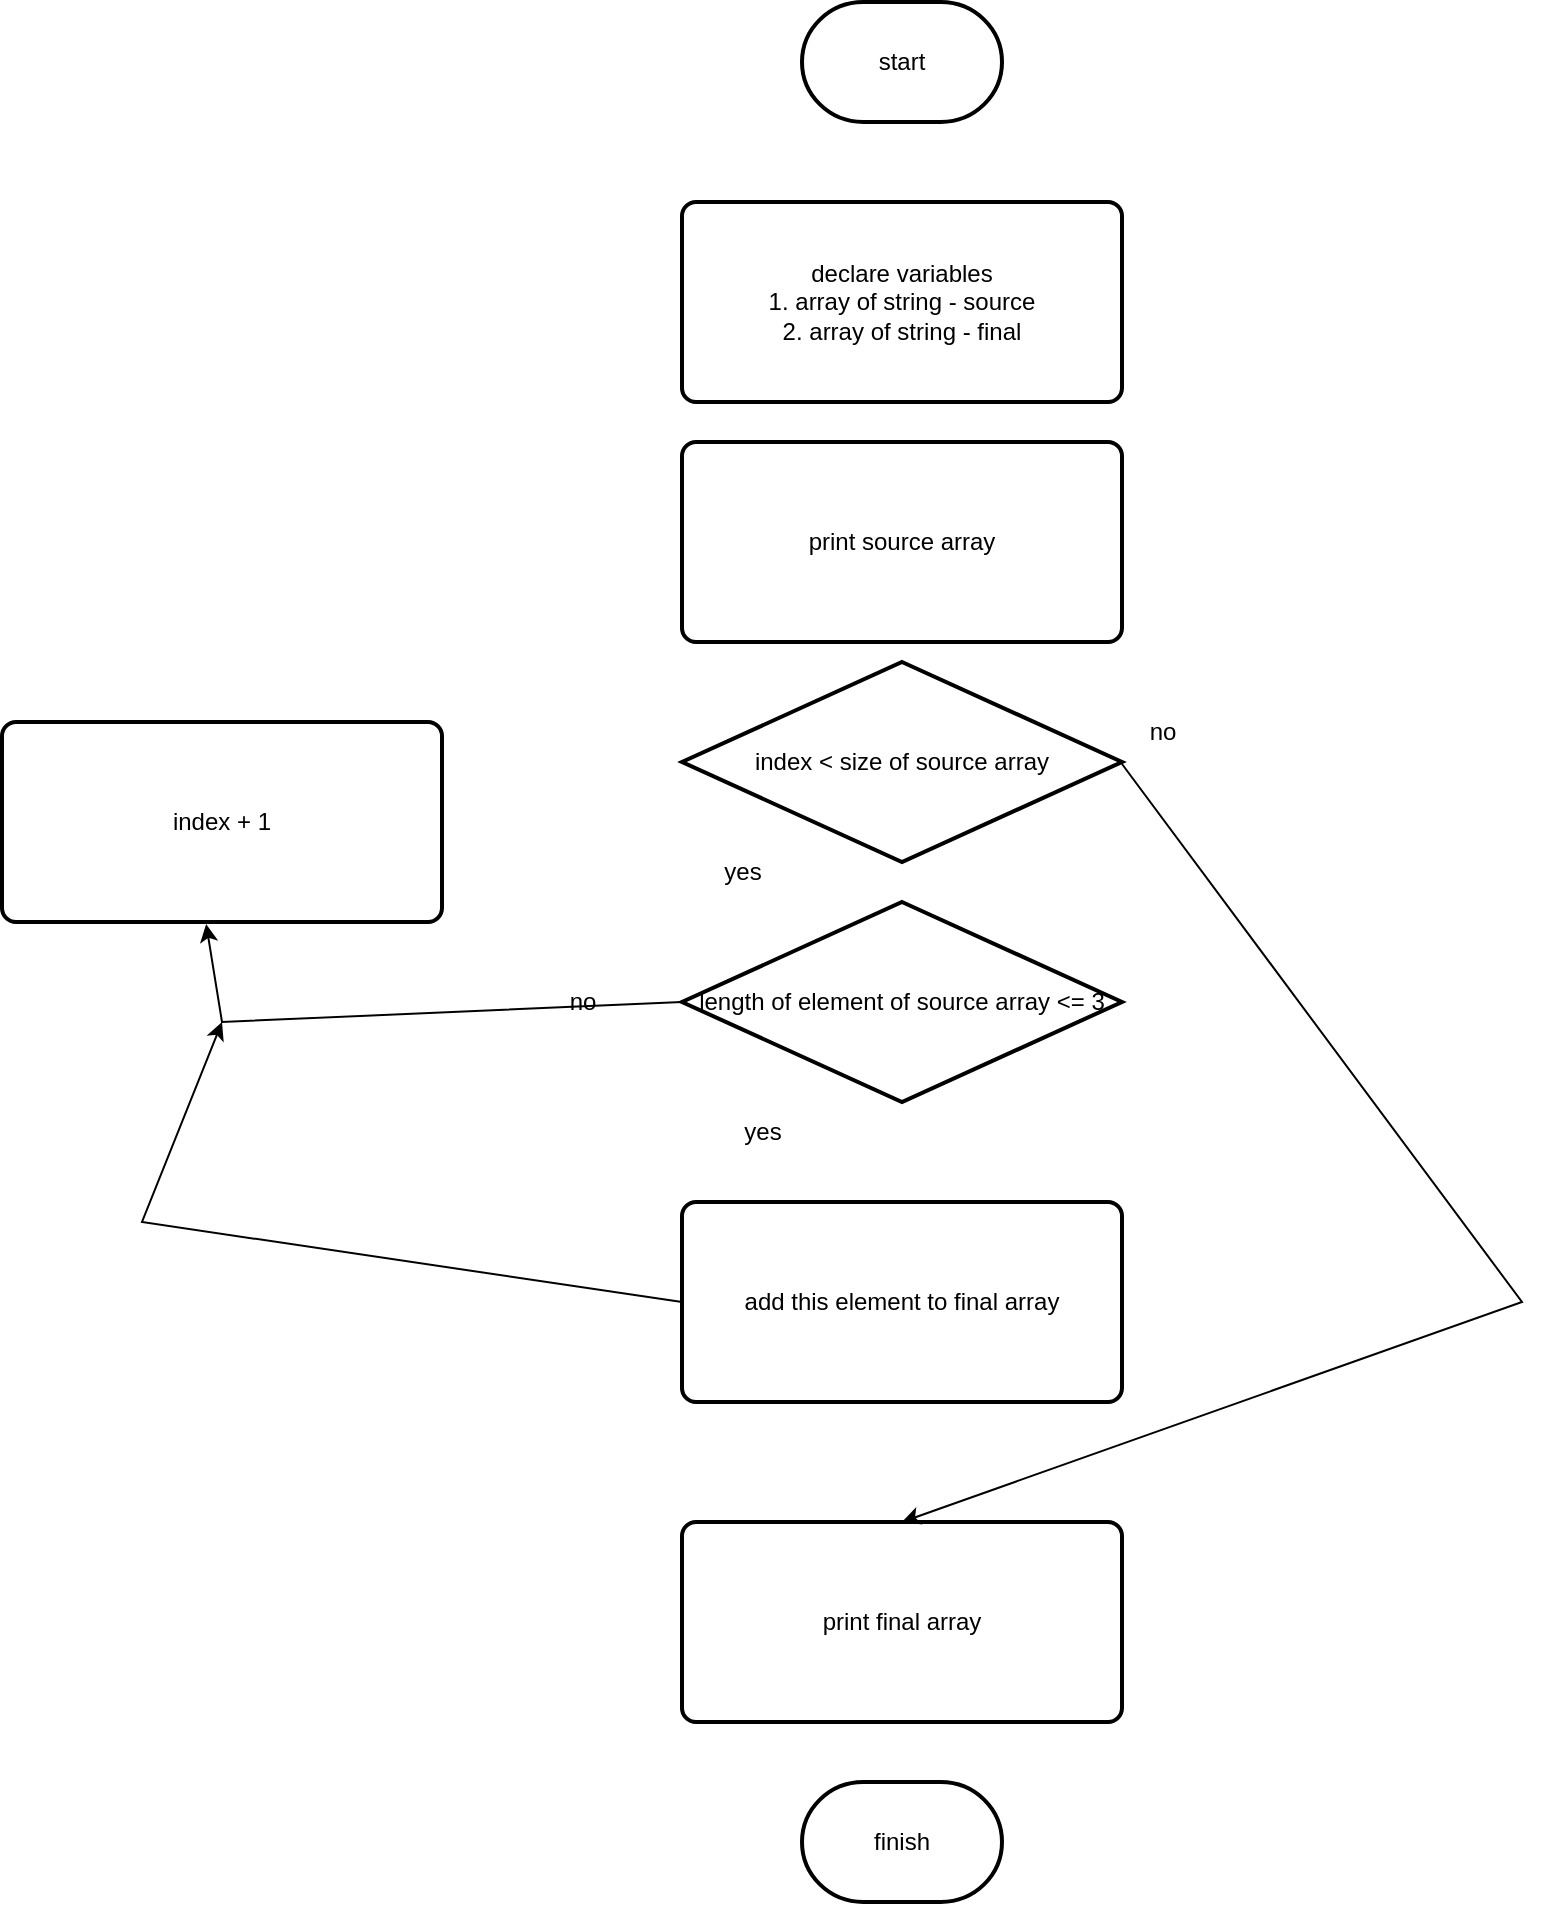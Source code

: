 <mxfile version="20.3.0" type="device"><diagram id="7E80cATUoo6KEwyE4FEr" name="Страница 1"><mxGraphModel dx="2489" dy="865" grid="1" gridSize="10" guides="1" tooltips="1" connect="1" arrows="1" fold="1" page="1" pageScale="1" pageWidth="827" pageHeight="1169" math="0" shadow="0"><root><mxCell id="0"/><mxCell id="1" parent="0"/><mxCell id="CER82rgFSw_T-x-dNV63-2" value="start" style="strokeWidth=2;html=1;shape=mxgraph.flowchart.terminator;whiteSpace=wrap;" vertex="1" parent="1"><mxGeometry x="280" y="130" width="100" height="60" as="geometry"/></mxCell><mxCell id="CER82rgFSw_T-x-dNV63-3" value="finish" style="strokeWidth=2;html=1;shape=mxgraph.flowchart.terminator;whiteSpace=wrap;" vertex="1" parent="1"><mxGeometry x="280" y="1020" width="100" height="60" as="geometry"/></mxCell><mxCell id="CER82rgFSw_T-x-dNV63-4" value="declare variables&lt;br&gt;1. array of string - source&lt;br&gt;2. array of string - final" style="rounded=1;whiteSpace=wrap;html=1;absoluteArcSize=1;arcSize=14;strokeWidth=2;" vertex="1" parent="1"><mxGeometry x="220" y="230" width="220" height="100" as="geometry"/></mxCell><mxCell id="CER82rgFSw_T-x-dNV63-5" value="index &amp;lt; size of source array" style="strokeWidth=2;html=1;shape=mxgraph.flowchart.decision;whiteSpace=wrap;" vertex="1" parent="1"><mxGeometry x="220" y="460" width="220" height="100" as="geometry"/></mxCell><mxCell id="CER82rgFSw_T-x-dNV63-6" value="length of element of source array &amp;lt;= 3" style="strokeWidth=2;html=1;shape=mxgraph.flowchart.decision;whiteSpace=wrap;" vertex="1" parent="1"><mxGeometry x="220" y="580" width="220" height="100" as="geometry"/></mxCell><mxCell id="CER82rgFSw_T-x-dNV63-7" value="yes" style="text;html=1;align=center;verticalAlign=middle;resizable=0;points=[];autosize=1;strokeColor=none;fillColor=none;" vertex="1" parent="1"><mxGeometry x="230" y="550" width="40" height="30" as="geometry"/></mxCell><mxCell id="CER82rgFSw_T-x-dNV63-8" value="no" style="text;html=1;align=center;verticalAlign=middle;resizable=0;points=[];autosize=1;strokeColor=none;fillColor=none;" vertex="1" parent="1"><mxGeometry x="440" y="480" width="40" height="30" as="geometry"/></mxCell><mxCell id="CER82rgFSw_T-x-dNV63-10" value="print source array" style="rounded=1;whiteSpace=wrap;html=1;absoluteArcSize=1;arcSize=14;strokeWidth=2;" vertex="1" parent="1"><mxGeometry x="220" y="350" width="220" height="100" as="geometry"/></mxCell><mxCell id="CER82rgFSw_T-x-dNV63-11" value="yes" style="text;html=1;align=center;verticalAlign=middle;resizable=0;points=[];autosize=1;strokeColor=none;fillColor=none;" vertex="1" parent="1"><mxGeometry x="240" y="680" width="40" height="30" as="geometry"/></mxCell><mxCell id="CER82rgFSw_T-x-dNV63-12" value="no" style="text;html=1;align=center;verticalAlign=middle;resizable=0;points=[];autosize=1;strokeColor=none;fillColor=none;" vertex="1" parent="1"><mxGeometry x="150" y="615" width="40" height="30" as="geometry"/></mxCell><mxCell id="CER82rgFSw_T-x-dNV63-13" value="index + 1" style="rounded=1;whiteSpace=wrap;html=1;absoluteArcSize=1;arcSize=14;strokeWidth=2;" vertex="1" parent="1"><mxGeometry x="-120" y="490" width="220" height="100" as="geometry"/></mxCell><mxCell id="CER82rgFSw_T-x-dNV63-14" value="add this element to final array" style="rounded=1;whiteSpace=wrap;html=1;absoluteArcSize=1;arcSize=14;strokeWidth=2;" vertex="1" parent="1"><mxGeometry x="220" y="730" width="220" height="100" as="geometry"/></mxCell><mxCell id="CER82rgFSw_T-x-dNV63-15" value="print final array" style="rounded=1;whiteSpace=wrap;html=1;absoluteArcSize=1;arcSize=14;strokeWidth=2;" vertex="1" parent="1"><mxGeometry x="220" y="890" width="220" height="100" as="geometry"/></mxCell><mxCell id="CER82rgFSw_T-x-dNV63-16" value="" style="endArrow=classic;html=1;rounded=0;exitX=0;exitY=0.5;exitDx=0;exitDy=0;exitPerimeter=0;entryX=0.464;entryY=1.01;entryDx=0;entryDy=0;entryPerimeter=0;" edge="1" parent="1" source="CER82rgFSw_T-x-dNV63-6" target="CER82rgFSw_T-x-dNV63-13"><mxGeometry width="50" height="50" relative="1" as="geometry"><mxPoint x="390" y="530" as="sourcePoint"/><mxPoint x="-20" y="600" as="targetPoint"/><Array as="points"><mxPoint x="-10" y="640"/></Array></mxGeometry></mxCell><mxCell id="CER82rgFSw_T-x-dNV63-17" value="" style="endArrow=classic;html=1;rounded=0;exitX=0;exitY=0.5;exitDx=0;exitDy=0;" edge="1" parent="1" source="CER82rgFSw_T-x-dNV63-14"><mxGeometry width="50" height="50" relative="1" as="geometry"><mxPoint x="-220" y="760" as="sourcePoint"/><mxPoint x="-10" y="640" as="targetPoint"/><Array as="points"><mxPoint x="-50" y="740"/></Array></mxGeometry></mxCell><mxCell id="CER82rgFSw_T-x-dNV63-18" value="" style="endArrow=classic;html=1;rounded=0;exitX=0;exitY=1.033;exitDx=0;exitDy=0;exitPerimeter=0;entryX=0.5;entryY=0;entryDx=0;entryDy=0;" edge="1" parent="1" source="CER82rgFSw_T-x-dNV63-8" target="CER82rgFSw_T-x-dNV63-15"><mxGeometry width="50" height="50" relative="1" as="geometry"><mxPoint x="640" y="520" as="sourcePoint"/><mxPoint x="690" y="470" as="targetPoint"/><Array as="points"><mxPoint x="640" y="780"/></Array></mxGeometry></mxCell></root></mxGraphModel></diagram></mxfile>